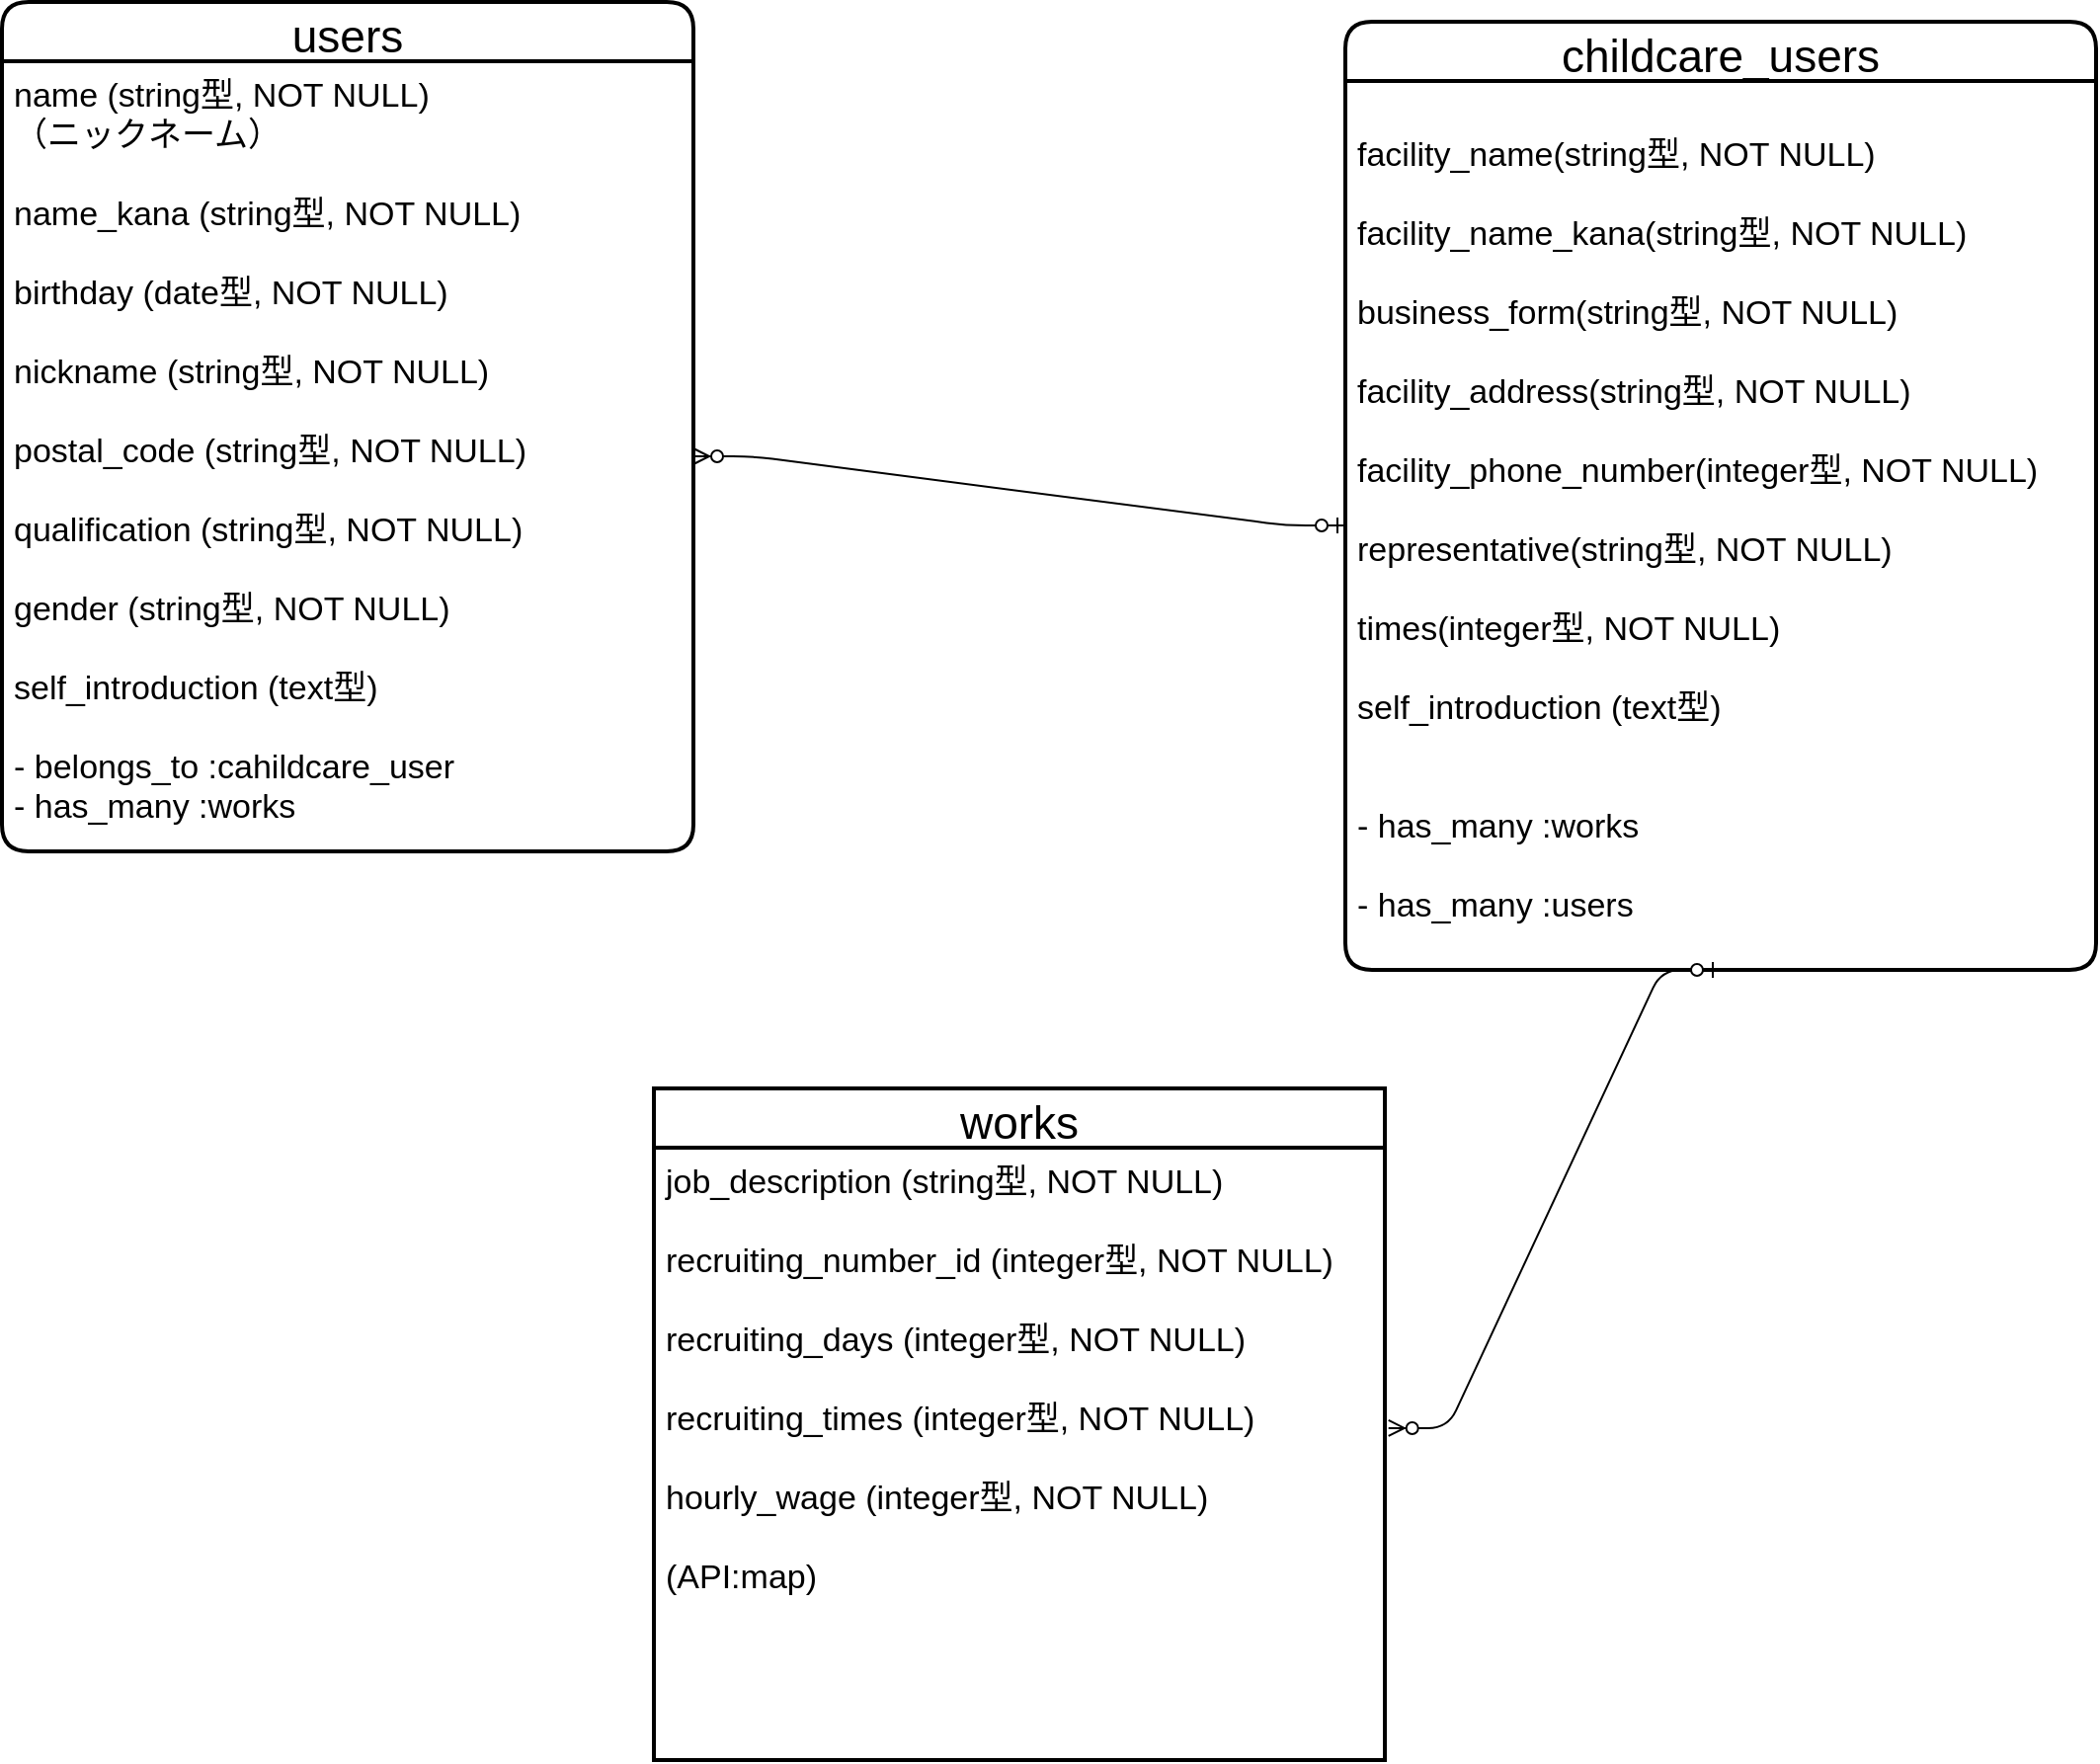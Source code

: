 <mxfile version="13.10.0" type="embed">
    <diagram id="eYEJpO8xNW3fcU3qhwMZ" name="ページ1">
        <mxGraphModel dx="728" dy="680" grid="1" gridSize="10" guides="1" tooltips="1" connect="1" arrows="1" fold="1" page="1" pageScale="1" pageWidth="1390" pageHeight="980" math="0" shadow="0">
            <root>
                <mxCell id="0"/>
                <mxCell id="1" parent="0"/>
                <mxCell id="13" value="users" style="swimlane;childLayout=stackLayout;horizontal=1;startSize=30;horizontalStack=0;rounded=1;fontSize=23;fontStyle=0;strokeWidth=2;resizeParent=0;resizeLast=1;shadow=0;dashed=0;align=center;" parent="1" vertex="1">
                    <mxGeometry x="80" y="80" width="350" height="430" as="geometry"/>
                </mxCell>
                <mxCell id="14" value="name (string型, NOT NULL)&#10;（ニックネーム）&#10;&#10;name_kana (string型, NOT NULL)&#10;&#10;birthday (date型, NOT NULL)&#10;&#10;nickname (string型, NOT NULL)&#10;&#10;postal_code (string型, NOT NULL)&#10;&#10;qualification (string型, NOT NULL)&#10;&#10;gender (string型, NOT NULL)&#10;&#10;self_introduction (text型)&#10;&#10;- belongs_to :cahildcare_user&#10;- has_many :works" style="align=left;strokeColor=none;fillColor=none;spacingLeft=4;fontSize=17;verticalAlign=top;resizable=0;rotatable=0;part=1;" parent="13" vertex="1">
                    <mxGeometry y="30" width="350" height="400" as="geometry"/>
                </mxCell>
                <mxCell id="15" value="childcare_users" style="swimlane;childLayout=stackLayout;horizontal=1;startSize=30;horizontalStack=0;rounded=1;fontSize=23;fontStyle=0;strokeWidth=2;resizeParent=0;resizeLast=1;shadow=0;dashed=0;align=center;" parent="1" vertex="1">
                    <mxGeometry x="760" y="90" width="380" height="480" as="geometry"/>
                </mxCell>
                <mxCell id="16" value="&#10;facility_name(string型, NOT NULL)&#10;&#10;facility_name_kana(string型, NOT NULL)&#10;&#10;business_form(string型, NOT NULL)&#10;&#10;facility_address(string型, NOT NULL)&#10;&#10;facility_phone_number(integer型, NOT NULL)&#10;&#10;representative(string型, NOT NULL)&#10;&#10;times(integer型, NOT NULL)&#10;&#10;self_introduction (text型)&#10;&#10;&#10;- has_many :works&#10;&#10;- has_many :users&#10;&#10;&#10;&#10;" style="align=left;strokeColor=none;fillColor=none;spacingLeft=4;fontSize=17;verticalAlign=top;resizable=0;rotatable=0;part=1;" parent="15" vertex="1">
                    <mxGeometry y="30" width="380" height="450" as="geometry"/>
                </mxCell>
                <mxCell id="37" value="works" style="swimlane;childLayout=stackLayout;horizontal=1;startSize=30;horizontalStack=0;rounded=1;fontSize=23;fontStyle=0;strokeWidth=2;resizeParent=0;resizeLast=1;shadow=0;dashed=0;align=center;arcSize=0;" parent="1" vertex="1">
                    <mxGeometry x="410" y="630" width="370" height="340" as="geometry"/>
                </mxCell>
                <mxCell id="38" value="job_description (string型, NOT NULL)&#10; &#10;recruiting_number_id (integer型, NOT NULL)&#10;&#10;recruiting_days (integer型, NOT NULL)&#10;&#10;recruiting_times (integer型, NOT NULL)&#10;&#10;hourly_wage (integer型, NOT NULL)&#10;&#10;(API:map)" style="align=left;strokeColor=none;fillColor=none;spacingLeft=4;fontSize=17;verticalAlign=top;resizable=0;rotatable=0;part=1;" parent="37" vertex="1">
                    <mxGeometry y="30" width="370" height="310" as="geometry"/>
                </mxCell>
                <mxCell id="53" value="" style="edgeStyle=entityRelationEdgeStyle;fontSize=12;html=1;endArrow=ERzeroToMany;startArrow=ERzeroToOne;" edge="1" parent="1" source="16" target="14">
                    <mxGeometry width="100" height="100" relative="1" as="geometry">
                        <mxPoint x="580" y="370" as="sourcePoint"/>
                        <mxPoint x="680" y="270" as="targetPoint"/>
                    </mxGeometry>
                </mxCell>
                <mxCell id="54" value="" style="edgeStyle=entityRelationEdgeStyle;fontSize=12;html=1;endArrow=ERzeroToMany;startArrow=ERzeroToOne;entryX=1.005;entryY=0.458;entryDx=0;entryDy=0;entryPerimeter=0;exitX=0.5;exitY=1;exitDx=0;exitDy=0;" edge="1" parent="1" source="16" target="38">
                    <mxGeometry width="100" height="100" relative="1" as="geometry">
                        <mxPoint x="1160" y="795" as="sourcePoint"/>
                        <mxPoint x="830" y="760" as="targetPoint"/>
                    </mxGeometry>
                </mxCell>
            </root>
        </mxGraphModel>
    </diagram>
</mxfile>